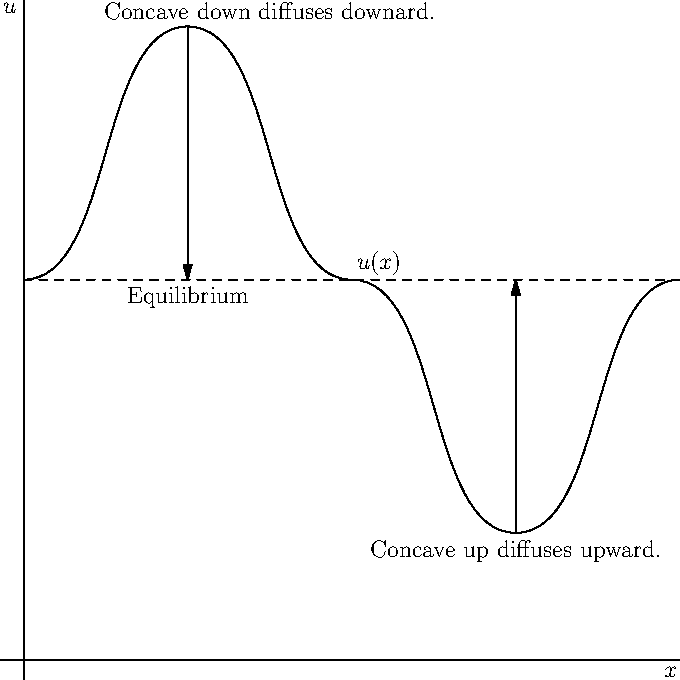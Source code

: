 size(12cm,12cm,IgnoreAspect);
import graph;
xaxis("$x$");
yaxis("$u$");

draw((0,3){E}..{E}(2,5){E}..{E}(4,3){E}..{E}(6,1){E}..{E}(8,3));

draw((0,3)--(8,3),dashed);

draw((2,5)--(2,3),Arrow);
draw((6,1)--(6,3),Arrow);

label("Concave down diffuses downard.",(3,5),N);
label("Concave up diffuses upward.",(6,1),S);
label("$u(x)$",(4,3),NE);
label("Equilibrium",(2,3),S);
